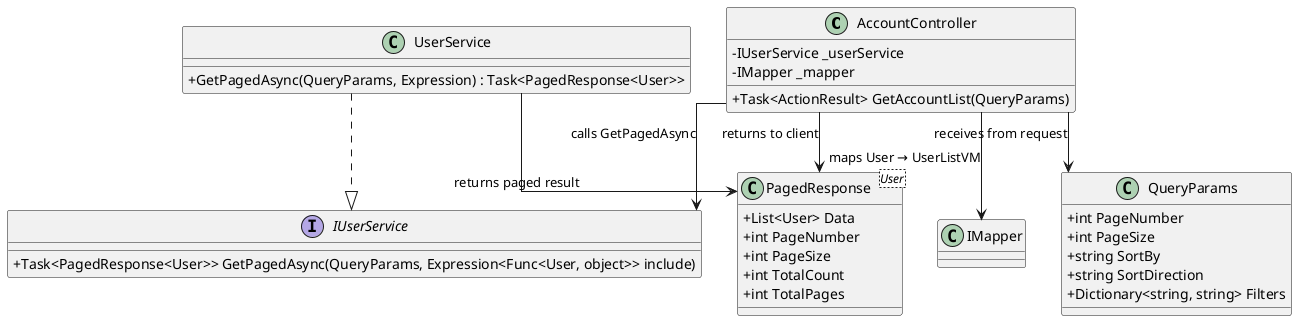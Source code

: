 @startuml
skinparam classAttributeIconSize 0
skinparam linetype ortho
skinparam defaultTextAlignment center

' === Controller ===
class AccountController {
    -IUserService _userService
    -IMapper _mapper
    +Task<ActionResult> GetAccountList(QueryParams)
}

AccountController --> IUserService : calls GetPagedAsync
AccountController --> IMapper : maps User → UserListVM

' === Query Parameters ===
class QueryParams {
    +int PageNumber
    +int PageSize
    +string SortBy
    +string SortDirection
    +Dictionary<string, string> Filters
}

AccountController --> QueryParams : receives from request

' === Paged Response ===
class PagedResponse<User> {
    +List<User> Data
    +int PageNumber
    +int PageSize
    +int TotalCount
    +int TotalPages
}

UserService --> PagedResponse : returns paged result
AccountController --> PagedResponse : returns to client

' === Service Interface ===
interface IUserService {
    +Task<PagedResponse<User>> GetPagedAsync(QueryParams, Expression<Func<User, object>> include)
}

class UserService {
    +GetPagedAsync(QueryParams, Expression) : Task<PagedResponse<User>>
}

UserService ..|> IUserService

@enduml